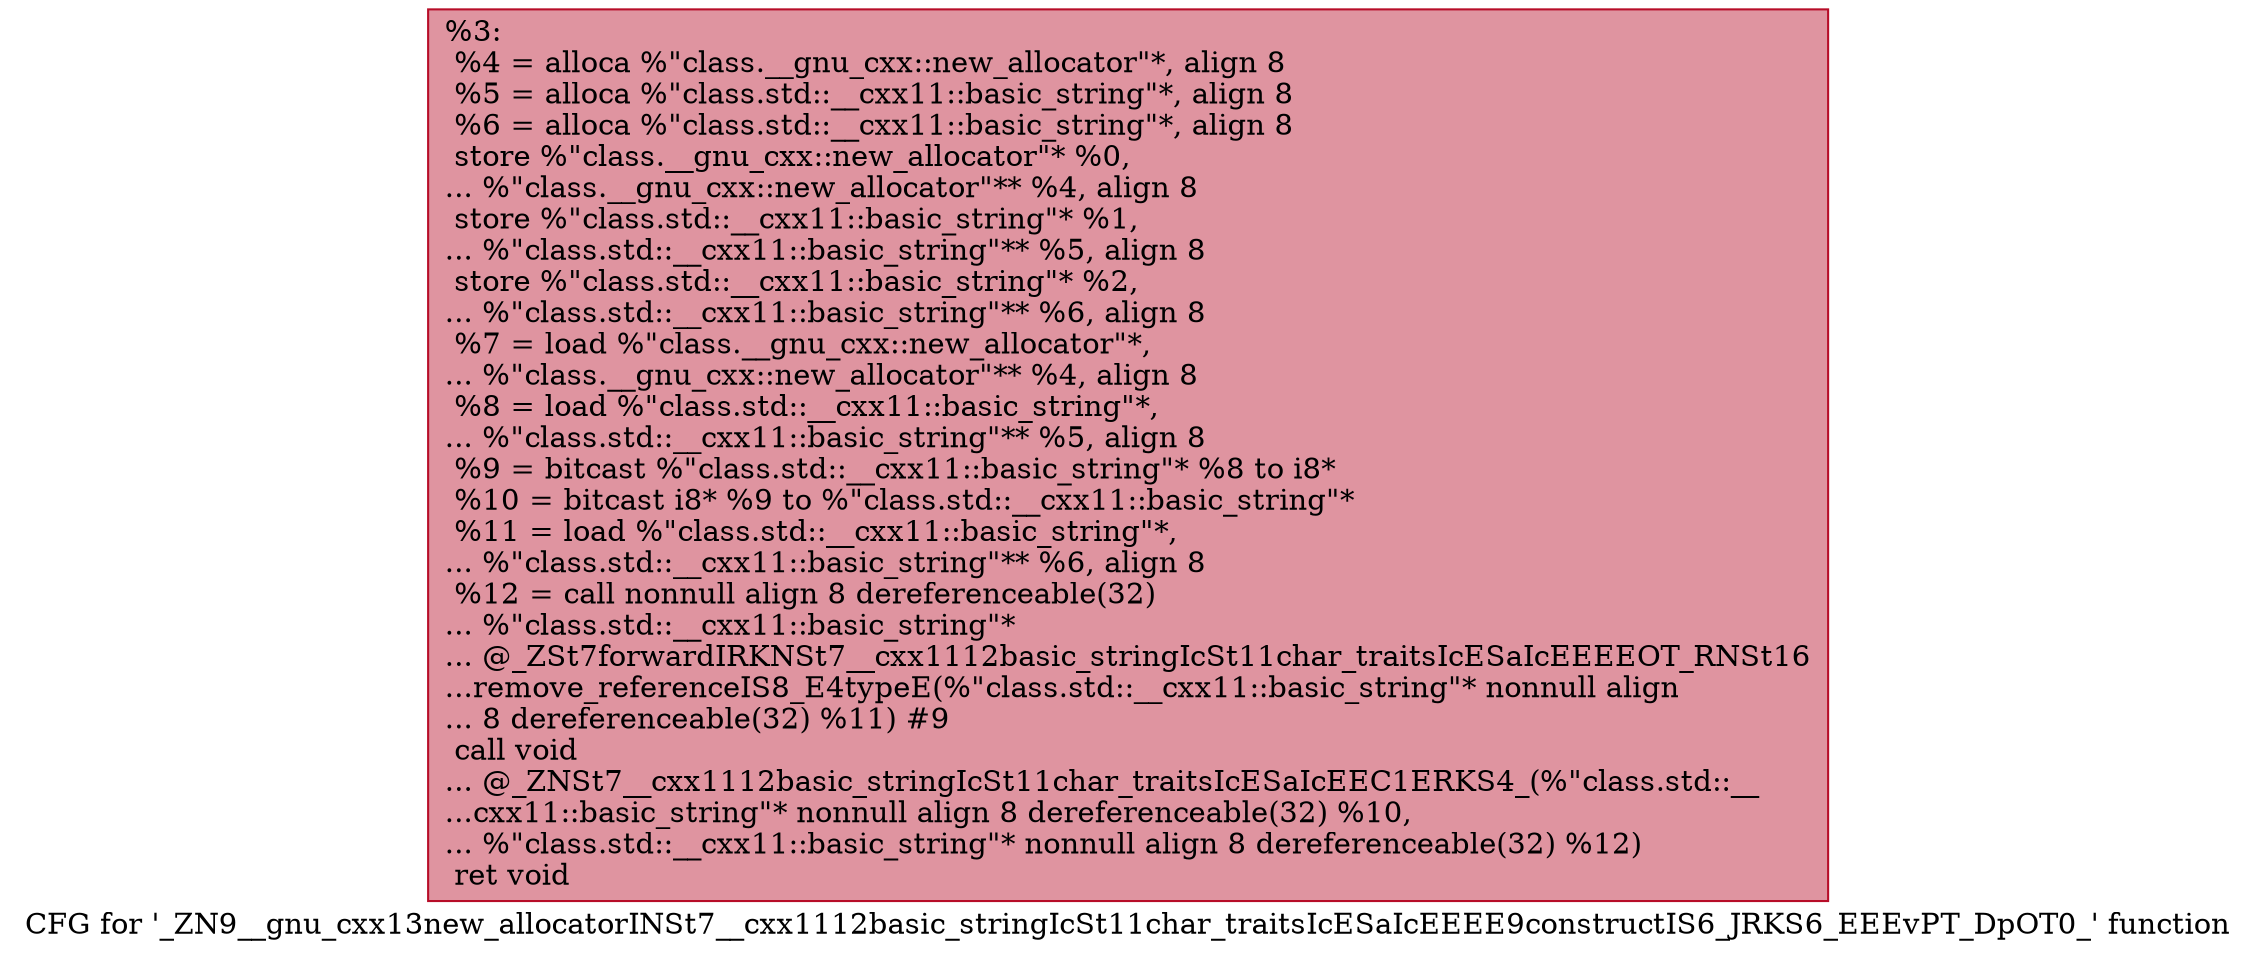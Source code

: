 digraph "CFG for '_ZN9__gnu_cxx13new_allocatorINSt7__cxx1112basic_stringIcSt11char_traitsIcESaIcEEEE9constructIS6_JRKS6_EEEvPT_DpOT0_' function" {
	label="CFG for '_ZN9__gnu_cxx13new_allocatorINSt7__cxx1112basic_stringIcSt11char_traitsIcESaIcEEEE9constructIS6_JRKS6_EEEvPT_DpOT0_' function";

	Node0x561d10f10c90 [shape=record,color="#b70d28ff", style=filled, fillcolor="#b70d2870",label="{%3:\l  %4 = alloca %\"class.__gnu_cxx::new_allocator\"*, align 8\l  %5 = alloca %\"class.std::__cxx11::basic_string\"*, align 8\l  %6 = alloca %\"class.std::__cxx11::basic_string\"*, align 8\l  store %\"class.__gnu_cxx::new_allocator\"* %0,\l... %\"class.__gnu_cxx::new_allocator\"** %4, align 8\l  store %\"class.std::__cxx11::basic_string\"* %1,\l... %\"class.std::__cxx11::basic_string\"** %5, align 8\l  store %\"class.std::__cxx11::basic_string\"* %2,\l... %\"class.std::__cxx11::basic_string\"** %6, align 8\l  %7 = load %\"class.__gnu_cxx::new_allocator\"*,\l... %\"class.__gnu_cxx::new_allocator\"** %4, align 8\l  %8 = load %\"class.std::__cxx11::basic_string\"*,\l... %\"class.std::__cxx11::basic_string\"** %5, align 8\l  %9 = bitcast %\"class.std::__cxx11::basic_string\"* %8 to i8*\l  %10 = bitcast i8* %9 to %\"class.std::__cxx11::basic_string\"*\l  %11 = load %\"class.std::__cxx11::basic_string\"*,\l... %\"class.std::__cxx11::basic_string\"** %6, align 8\l  %12 = call nonnull align 8 dereferenceable(32)\l... %\"class.std::__cxx11::basic_string\"*\l... @_ZSt7forwardIRKNSt7__cxx1112basic_stringIcSt11char_traitsIcESaIcEEEEOT_RNSt16\l...remove_referenceIS8_E4typeE(%\"class.std::__cxx11::basic_string\"* nonnull align\l... 8 dereferenceable(32) %11) #9\l  call void\l... @_ZNSt7__cxx1112basic_stringIcSt11char_traitsIcESaIcEEC1ERKS4_(%\"class.std::__\l...cxx11::basic_string\"* nonnull align 8 dereferenceable(32) %10,\l... %\"class.std::__cxx11::basic_string\"* nonnull align 8 dereferenceable(32) %12)\l  ret void\l}"];
}

